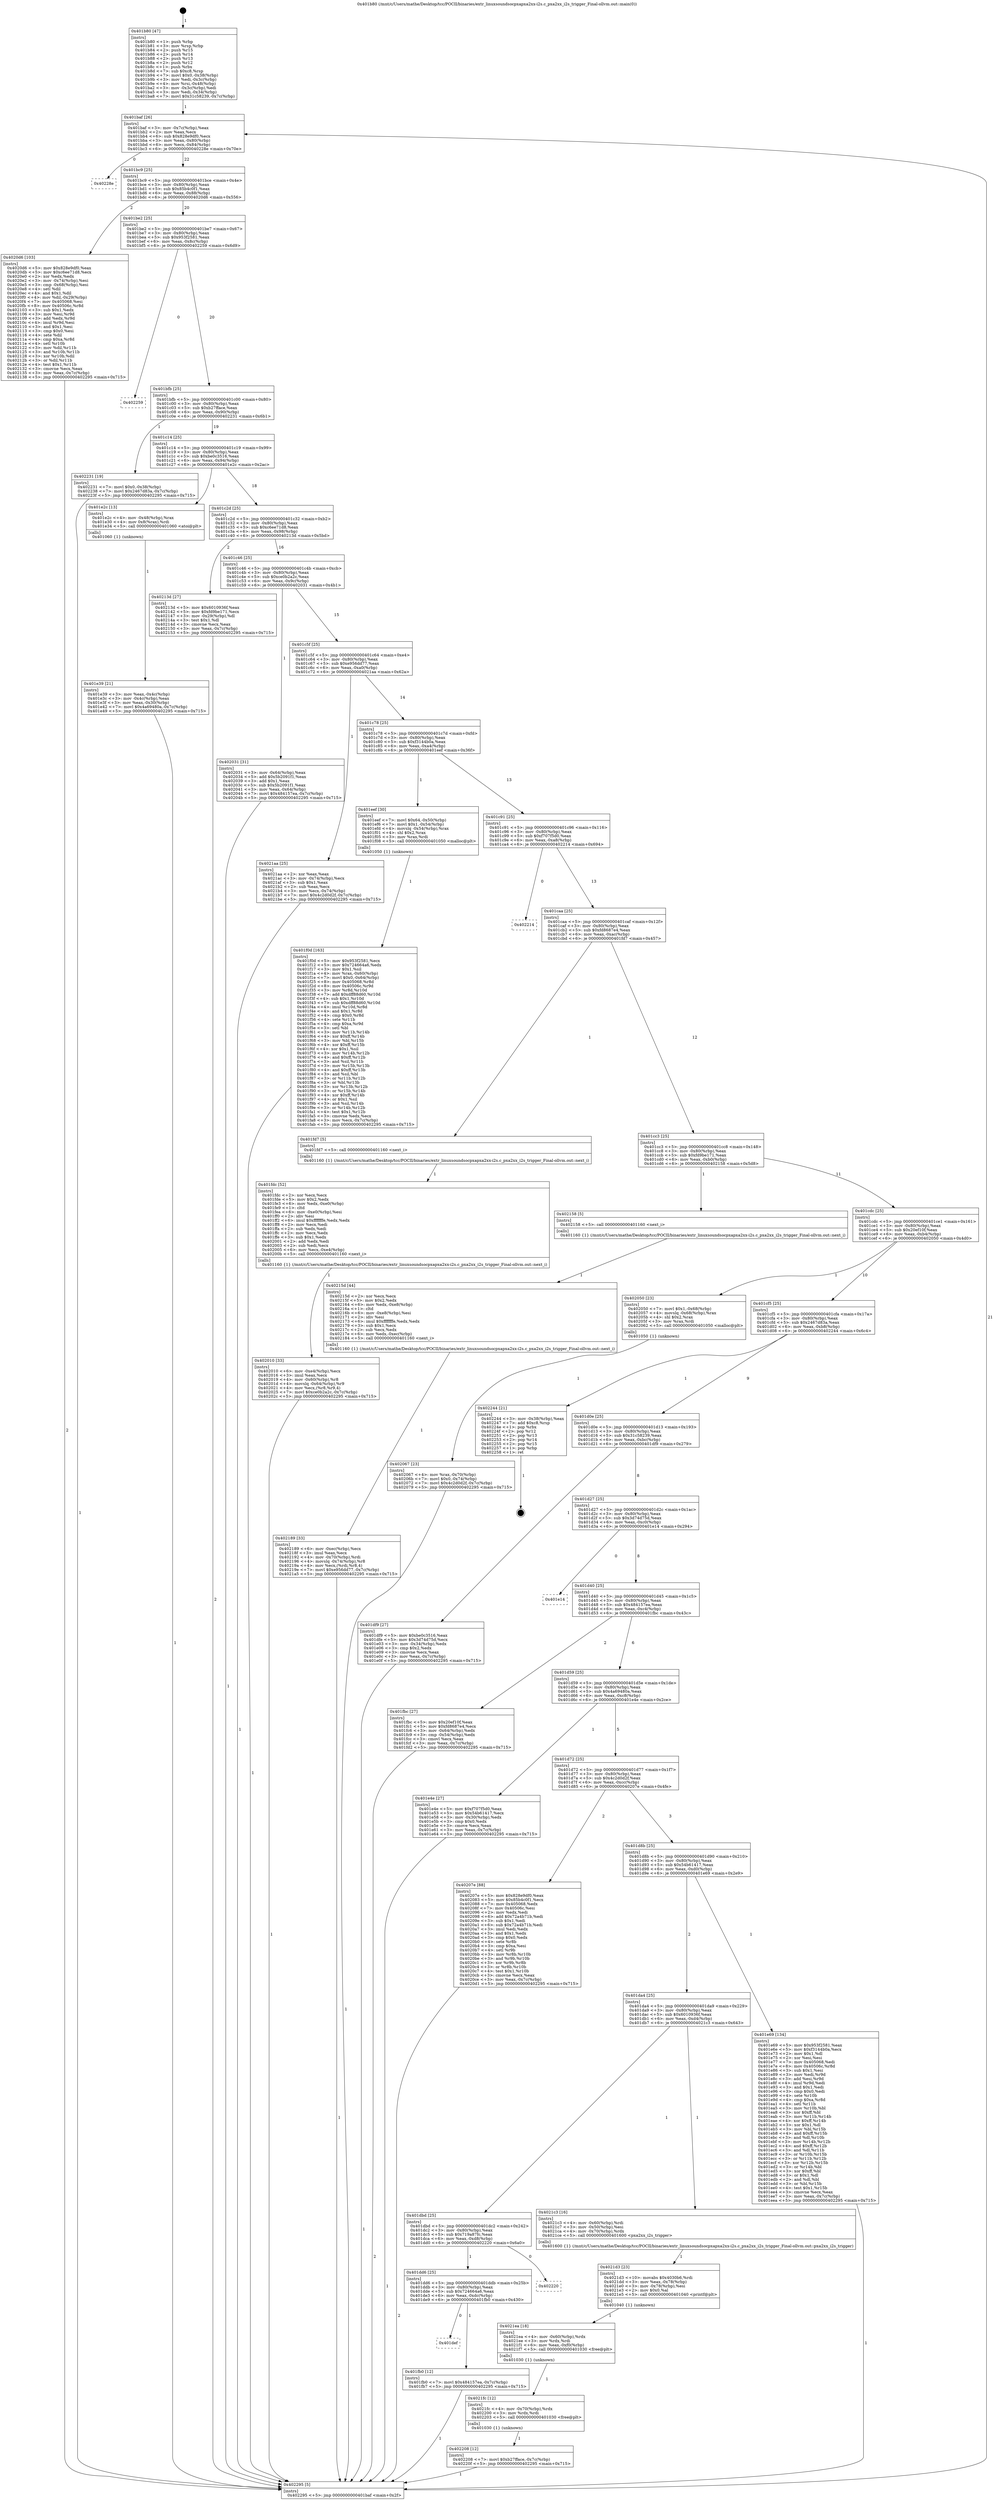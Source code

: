 digraph "0x401b80" {
  label = "0x401b80 (/mnt/c/Users/mathe/Desktop/tcc/POCII/binaries/extr_linuxsoundsocpxapxa2xx-i2s.c_pxa2xx_i2s_trigger_Final-ollvm.out::main(0))"
  labelloc = "t"
  node[shape=record]

  Entry [label="",width=0.3,height=0.3,shape=circle,fillcolor=black,style=filled]
  "0x401baf" [label="{
     0x401baf [26]\l
     | [instrs]\l
     &nbsp;&nbsp;0x401baf \<+3\>: mov -0x7c(%rbp),%eax\l
     &nbsp;&nbsp;0x401bb2 \<+2\>: mov %eax,%ecx\l
     &nbsp;&nbsp;0x401bb4 \<+6\>: sub $0x828e9df0,%ecx\l
     &nbsp;&nbsp;0x401bba \<+3\>: mov %eax,-0x80(%rbp)\l
     &nbsp;&nbsp;0x401bbd \<+6\>: mov %ecx,-0x84(%rbp)\l
     &nbsp;&nbsp;0x401bc3 \<+6\>: je 000000000040228e \<main+0x70e\>\l
  }"]
  "0x40228e" [label="{
     0x40228e\l
  }", style=dashed]
  "0x401bc9" [label="{
     0x401bc9 [25]\l
     | [instrs]\l
     &nbsp;&nbsp;0x401bc9 \<+5\>: jmp 0000000000401bce \<main+0x4e\>\l
     &nbsp;&nbsp;0x401bce \<+3\>: mov -0x80(%rbp),%eax\l
     &nbsp;&nbsp;0x401bd1 \<+5\>: sub $0x85b4c0f1,%eax\l
     &nbsp;&nbsp;0x401bd6 \<+6\>: mov %eax,-0x88(%rbp)\l
     &nbsp;&nbsp;0x401bdc \<+6\>: je 00000000004020d6 \<main+0x556\>\l
  }"]
  Exit [label="",width=0.3,height=0.3,shape=circle,fillcolor=black,style=filled,peripheries=2]
  "0x4020d6" [label="{
     0x4020d6 [103]\l
     | [instrs]\l
     &nbsp;&nbsp;0x4020d6 \<+5\>: mov $0x828e9df0,%eax\l
     &nbsp;&nbsp;0x4020db \<+5\>: mov $0xc6ee71d8,%ecx\l
     &nbsp;&nbsp;0x4020e0 \<+2\>: xor %edx,%edx\l
     &nbsp;&nbsp;0x4020e2 \<+3\>: mov -0x74(%rbp),%esi\l
     &nbsp;&nbsp;0x4020e5 \<+3\>: cmp -0x68(%rbp),%esi\l
     &nbsp;&nbsp;0x4020e8 \<+4\>: setl %dil\l
     &nbsp;&nbsp;0x4020ec \<+4\>: and $0x1,%dil\l
     &nbsp;&nbsp;0x4020f0 \<+4\>: mov %dil,-0x29(%rbp)\l
     &nbsp;&nbsp;0x4020f4 \<+7\>: mov 0x405068,%esi\l
     &nbsp;&nbsp;0x4020fb \<+8\>: mov 0x40506c,%r8d\l
     &nbsp;&nbsp;0x402103 \<+3\>: sub $0x1,%edx\l
     &nbsp;&nbsp;0x402106 \<+3\>: mov %esi,%r9d\l
     &nbsp;&nbsp;0x402109 \<+3\>: add %edx,%r9d\l
     &nbsp;&nbsp;0x40210c \<+4\>: imul %r9d,%esi\l
     &nbsp;&nbsp;0x402110 \<+3\>: and $0x1,%esi\l
     &nbsp;&nbsp;0x402113 \<+3\>: cmp $0x0,%esi\l
     &nbsp;&nbsp;0x402116 \<+4\>: sete %dil\l
     &nbsp;&nbsp;0x40211a \<+4\>: cmp $0xa,%r8d\l
     &nbsp;&nbsp;0x40211e \<+4\>: setl %r10b\l
     &nbsp;&nbsp;0x402122 \<+3\>: mov %dil,%r11b\l
     &nbsp;&nbsp;0x402125 \<+3\>: and %r10b,%r11b\l
     &nbsp;&nbsp;0x402128 \<+3\>: xor %r10b,%dil\l
     &nbsp;&nbsp;0x40212b \<+3\>: or %dil,%r11b\l
     &nbsp;&nbsp;0x40212e \<+4\>: test $0x1,%r11b\l
     &nbsp;&nbsp;0x402132 \<+3\>: cmovne %ecx,%eax\l
     &nbsp;&nbsp;0x402135 \<+3\>: mov %eax,-0x7c(%rbp)\l
     &nbsp;&nbsp;0x402138 \<+5\>: jmp 0000000000402295 \<main+0x715\>\l
  }"]
  "0x401be2" [label="{
     0x401be2 [25]\l
     | [instrs]\l
     &nbsp;&nbsp;0x401be2 \<+5\>: jmp 0000000000401be7 \<main+0x67\>\l
     &nbsp;&nbsp;0x401be7 \<+3\>: mov -0x80(%rbp),%eax\l
     &nbsp;&nbsp;0x401bea \<+5\>: sub $0x953f2581,%eax\l
     &nbsp;&nbsp;0x401bef \<+6\>: mov %eax,-0x8c(%rbp)\l
     &nbsp;&nbsp;0x401bf5 \<+6\>: je 0000000000402259 \<main+0x6d9\>\l
  }"]
  "0x402208" [label="{
     0x402208 [12]\l
     | [instrs]\l
     &nbsp;&nbsp;0x402208 \<+7\>: movl $0xb27fface,-0x7c(%rbp)\l
     &nbsp;&nbsp;0x40220f \<+5\>: jmp 0000000000402295 \<main+0x715\>\l
  }"]
  "0x402259" [label="{
     0x402259\l
  }", style=dashed]
  "0x401bfb" [label="{
     0x401bfb [25]\l
     | [instrs]\l
     &nbsp;&nbsp;0x401bfb \<+5\>: jmp 0000000000401c00 \<main+0x80\>\l
     &nbsp;&nbsp;0x401c00 \<+3\>: mov -0x80(%rbp),%eax\l
     &nbsp;&nbsp;0x401c03 \<+5\>: sub $0xb27fface,%eax\l
     &nbsp;&nbsp;0x401c08 \<+6\>: mov %eax,-0x90(%rbp)\l
     &nbsp;&nbsp;0x401c0e \<+6\>: je 0000000000402231 \<main+0x6b1\>\l
  }"]
  "0x4021fc" [label="{
     0x4021fc [12]\l
     | [instrs]\l
     &nbsp;&nbsp;0x4021fc \<+4\>: mov -0x70(%rbp),%rdx\l
     &nbsp;&nbsp;0x402200 \<+3\>: mov %rdx,%rdi\l
     &nbsp;&nbsp;0x402203 \<+5\>: call 0000000000401030 \<free@plt\>\l
     | [calls]\l
     &nbsp;&nbsp;0x401030 \{1\} (unknown)\l
  }"]
  "0x402231" [label="{
     0x402231 [19]\l
     | [instrs]\l
     &nbsp;&nbsp;0x402231 \<+7\>: movl $0x0,-0x38(%rbp)\l
     &nbsp;&nbsp;0x402238 \<+7\>: movl $0x2467d83a,-0x7c(%rbp)\l
     &nbsp;&nbsp;0x40223f \<+5\>: jmp 0000000000402295 \<main+0x715\>\l
  }"]
  "0x401c14" [label="{
     0x401c14 [25]\l
     | [instrs]\l
     &nbsp;&nbsp;0x401c14 \<+5\>: jmp 0000000000401c19 \<main+0x99\>\l
     &nbsp;&nbsp;0x401c19 \<+3\>: mov -0x80(%rbp),%eax\l
     &nbsp;&nbsp;0x401c1c \<+5\>: sub $0xbe0c3516,%eax\l
     &nbsp;&nbsp;0x401c21 \<+6\>: mov %eax,-0x94(%rbp)\l
     &nbsp;&nbsp;0x401c27 \<+6\>: je 0000000000401e2c \<main+0x2ac\>\l
  }"]
  "0x4021ea" [label="{
     0x4021ea [18]\l
     | [instrs]\l
     &nbsp;&nbsp;0x4021ea \<+4\>: mov -0x60(%rbp),%rdx\l
     &nbsp;&nbsp;0x4021ee \<+3\>: mov %rdx,%rdi\l
     &nbsp;&nbsp;0x4021f1 \<+6\>: mov %eax,-0xf0(%rbp)\l
     &nbsp;&nbsp;0x4021f7 \<+5\>: call 0000000000401030 \<free@plt\>\l
     | [calls]\l
     &nbsp;&nbsp;0x401030 \{1\} (unknown)\l
  }"]
  "0x401e2c" [label="{
     0x401e2c [13]\l
     | [instrs]\l
     &nbsp;&nbsp;0x401e2c \<+4\>: mov -0x48(%rbp),%rax\l
     &nbsp;&nbsp;0x401e30 \<+4\>: mov 0x8(%rax),%rdi\l
     &nbsp;&nbsp;0x401e34 \<+5\>: call 0000000000401060 \<atoi@plt\>\l
     | [calls]\l
     &nbsp;&nbsp;0x401060 \{1\} (unknown)\l
  }"]
  "0x401c2d" [label="{
     0x401c2d [25]\l
     | [instrs]\l
     &nbsp;&nbsp;0x401c2d \<+5\>: jmp 0000000000401c32 \<main+0xb2\>\l
     &nbsp;&nbsp;0x401c32 \<+3\>: mov -0x80(%rbp),%eax\l
     &nbsp;&nbsp;0x401c35 \<+5\>: sub $0xc6ee71d8,%eax\l
     &nbsp;&nbsp;0x401c3a \<+6\>: mov %eax,-0x98(%rbp)\l
     &nbsp;&nbsp;0x401c40 \<+6\>: je 000000000040213d \<main+0x5bd\>\l
  }"]
  "0x4021d3" [label="{
     0x4021d3 [23]\l
     | [instrs]\l
     &nbsp;&nbsp;0x4021d3 \<+10\>: movabs $0x4030b6,%rdi\l
     &nbsp;&nbsp;0x4021dd \<+3\>: mov %eax,-0x78(%rbp)\l
     &nbsp;&nbsp;0x4021e0 \<+3\>: mov -0x78(%rbp),%esi\l
     &nbsp;&nbsp;0x4021e3 \<+2\>: mov $0x0,%al\l
     &nbsp;&nbsp;0x4021e5 \<+5\>: call 0000000000401040 \<printf@plt\>\l
     | [calls]\l
     &nbsp;&nbsp;0x401040 \{1\} (unknown)\l
  }"]
  "0x40213d" [label="{
     0x40213d [27]\l
     | [instrs]\l
     &nbsp;&nbsp;0x40213d \<+5\>: mov $0x6010936f,%eax\l
     &nbsp;&nbsp;0x402142 \<+5\>: mov $0xfd9be171,%ecx\l
     &nbsp;&nbsp;0x402147 \<+3\>: mov -0x29(%rbp),%dl\l
     &nbsp;&nbsp;0x40214a \<+3\>: test $0x1,%dl\l
     &nbsp;&nbsp;0x40214d \<+3\>: cmovne %ecx,%eax\l
     &nbsp;&nbsp;0x402150 \<+3\>: mov %eax,-0x7c(%rbp)\l
     &nbsp;&nbsp;0x402153 \<+5\>: jmp 0000000000402295 \<main+0x715\>\l
  }"]
  "0x401c46" [label="{
     0x401c46 [25]\l
     | [instrs]\l
     &nbsp;&nbsp;0x401c46 \<+5\>: jmp 0000000000401c4b \<main+0xcb\>\l
     &nbsp;&nbsp;0x401c4b \<+3\>: mov -0x80(%rbp),%eax\l
     &nbsp;&nbsp;0x401c4e \<+5\>: sub $0xce0b2a2c,%eax\l
     &nbsp;&nbsp;0x401c53 \<+6\>: mov %eax,-0x9c(%rbp)\l
     &nbsp;&nbsp;0x401c59 \<+6\>: je 0000000000402031 \<main+0x4b1\>\l
  }"]
  "0x402189" [label="{
     0x402189 [33]\l
     | [instrs]\l
     &nbsp;&nbsp;0x402189 \<+6\>: mov -0xec(%rbp),%ecx\l
     &nbsp;&nbsp;0x40218f \<+3\>: imul %eax,%ecx\l
     &nbsp;&nbsp;0x402192 \<+4\>: mov -0x70(%rbp),%rdi\l
     &nbsp;&nbsp;0x402196 \<+4\>: movslq -0x74(%rbp),%r8\l
     &nbsp;&nbsp;0x40219a \<+4\>: mov %ecx,(%rdi,%r8,4)\l
     &nbsp;&nbsp;0x40219e \<+7\>: movl $0xe956dd77,-0x7c(%rbp)\l
     &nbsp;&nbsp;0x4021a5 \<+5\>: jmp 0000000000402295 \<main+0x715\>\l
  }"]
  "0x402031" [label="{
     0x402031 [31]\l
     | [instrs]\l
     &nbsp;&nbsp;0x402031 \<+3\>: mov -0x64(%rbp),%eax\l
     &nbsp;&nbsp;0x402034 \<+5\>: add $0x5b2091f1,%eax\l
     &nbsp;&nbsp;0x402039 \<+3\>: add $0x1,%eax\l
     &nbsp;&nbsp;0x40203c \<+5\>: sub $0x5b2091f1,%eax\l
     &nbsp;&nbsp;0x402041 \<+3\>: mov %eax,-0x64(%rbp)\l
     &nbsp;&nbsp;0x402044 \<+7\>: movl $0x484157ea,-0x7c(%rbp)\l
     &nbsp;&nbsp;0x40204b \<+5\>: jmp 0000000000402295 \<main+0x715\>\l
  }"]
  "0x401c5f" [label="{
     0x401c5f [25]\l
     | [instrs]\l
     &nbsp;&nbsp;0x401c5f \<+5\>: jmp 0000000000401c64 \<main+0xe4\>\l
     &nbsp;&nbsp;0x401c64 \<+3\>: mov -0x80(%rbp),%eax\l
     &nbsp;&nbsp;0x401c67 \<+5\>: sub $0xe956dd77,%eax\l
     &nbsp;&nbsp;0x401c6c \<+6\>: mov %eax,-0xa0(%rbp)\l
     &nbsp;&nbsp;0x401c72 \<+6\>: je 00000000004021aa \<main+0x62a\>\l
  }"]
  "0x40215d" [label="{
     0x40215d [44]\l
     | [instrs]\l
     &nbsp;&nbsp;0x40215d \<+2\>: xor %ecx,%ecx\l
     &nbsp;&nbsp;0x40215f \<+5\>: mov $0x2,%edx\l
     &nbsp;&nbsp;0x402164 \<+6\>: mov %edx,-0xe8(%rbp)\l
     &nbsp;&nbsp;0x40216a \<+1\>: cltd\l
     &nbsp;&nbsp;0x40216b \<+6\>: mov -0xe8(%rbp),%esi\l
     &nbsp;&nbsp;0x402171 \<+2\>: idiv %esi\l
     &nbsp;&nbsp;0x402173 \<+6\>: imul $0xfffffffe,%edx,%edx\l
     &nbsp;&nbsp;0x402179 \<+3\>: sub $0x1,%ecx\l
     &nbsp;&nbsp;0x40217c \<+2\>: sub %ecx,%edx\l
     &nbsp;&nbsp;0x40217e \<+6\>: mov %edx,-0xec(%rbp)\l
     &nbsp;&nbsp;0x402184 \<+5\>: call 0000000000401160 \<next_i\>\l
     | [calls]\l
     &nbsp;&nbsp;0x401160 \{1\} (/mnt/c/Users/mathe/Desktop/tcc/POCII/binaries/extr_linuxsoundsocpxapxa2xx-i2s.c_pxa2xx_i2s_trigger_Final-ollvm.out::next_i)\l
  }"]
  "0x4021aa" [label="{
     0x4021aa [25]\l
     | [instrs]\l
     &nbsp;&nbsp;0x4021aa \<+2\>: xor %eax,%eax\l
     &nbsp;&nbsp;0x4021ac \<+3\>: mov -0x74(%rbp),%ecx\l
     &nbsp;&nbsp;0x4021af \<+3\>: sub $0x1,%eax\l
     &nbsp;&nbsp;0x4021b2 \<+2\>: sub %eax,%ecx\l
     &nbsp;&nbsp;0x4021b4 \<+3\>: mov %ecx,-0x74(%rbp)\l
     &nbsp;&nbsp;0x4021b7 \<+7\>: movl $0x4c2d0d2f,-0x7c(%rbp)\l
     &nbsp;&nbsp;0x4021be \<+5\>: jmp 0000000000402295 \<main+0x715\>\l
  }"]
  "0x401c78" [label="{
     0x401c78 [25]\l
     | [instrs]\l
     &nbsp;&nbsp;0x401c78 \<+5\>: jmp 0000000000401c7d \<main+0xfd\>\l
     &nbsp;&nbsp;0x401c7d \<+3\>: mov -0x80(%rbp),%eax\l
     &nbsp;&nbsp;0x401c80 \<+5\>: sub $0xf3144b0a,%eax\l
     &nbsp;&nbsp;0x401c85 \<+6\>: mov %eax,-0xa4(%rbp)\l
     &nbsp;&nbsp;0x401c8b \<+6\>: je 0000000000401eef \<main+0x36f\>\l
  }"]
  "0x402067" [label="{
     0x402067 [23]\l
     | [instrs]\l
     &nbsp;&nbsp;0x402067 \<+4\>: mov %rax,-0x70(%rbp)\l
     &nbsp;&nbsp;0x40206b \<+7\>: movl $0x0,-0x74(%rbp)\l
     &nbsp;&nbsp;0x402072 \<+7\>: movl $0x4c2d0d2f,-0x7c(%rbp)\l
     &nbsp;&nbsp;0x402079 \<+5\>: jmp 0000000000402295 \<main+0x715\>\l
  }"]
  "0x401eef" [label="{
     0x401eef [30]\l
     | [instrs]\l
     &nbsp;&nbsp;0x401eef \<+7\>: movl $0x64,-0x50(%rbp)\l
     &nbsp;&nbsp;0x401ef6 \<+7\>: movl $0x1,-0x54(%rbp)\l
     &nbsp;&nbsp;0x401efd \<+4\>: movslq -0x54(%rbp),%rax\l
     &nbsp;&nbsp;0x401f01 \<+4\>: shl $0x2,%rax\l
     &nbsp;&nbsp;0x401f05 \<+3\>: mov %rax,%rdi\l
     &nbsp;&nbsp;0x401f08 \<+5\>: call 0000000000401050 \<malloc@plt\>\l
     | [calls]\l
     &nbsp;&nbsp;0x401050 \{1\} (unknown)\l
  }"]
  "0x401c91" [label="{
     0x401c91 [25]\l
     | [instrs]\l
     &nbsp;&nbsp;0x401c91 \<+5\>: jmp 0000000000401c96 \<main+0x116\>\l
     &nbsp;&nbsp;0x401c96 \<+3\>: mov -0x80(%rbp),%eax\l
     &nbsp;&nbsp;0x401c99 \<+5\>: sub $0xf707f5d0,%eax\l
     &nbsp;&nbsp;0x401c9e \<+6\>: mov %eax,-0xa8(%rbp)\l
     &nbsp;&nbsp;0x401ca4 \<+6\>: je 0000000000402214 \<main+0x694\>\l
  }"]
  "0x402010" [label="{
     0x402010 [33]\l
     | [instrs]\l
     &nbsp;&nbsp;0x402010 \<+6\>: mov -0xe4(%rbp),%ecx\l
     &nbsp;&nbsp;0x402016 \<+3\>: imul %eax,%ecx\l
     &nbsp;&nbsp;0x402019 \<+4\>: mov -0x60(%rbp),%r8\l
     &nbsp;&nbsp;0x40201d \<+4\>: movslq -0x64(%rbp),%r9\l
     &nbsp;&nbsp;0x402021 \<+4\>: mov %ecx,(%r8,%r9,4)\l
     &nbsp;&nbsp;0x402025 \<+7\>: movl $0xce0b2a2c,-0x7c(%rbp)\l
     &nbsp;&nbsp;0x40202c \<+5\>: jmp 0000000000402295 \<main+0x715\>\l
  }"]
  "0x402214" [label="{
     0x402214\l
  }", style=dashed]
  "0x401caa" [label="{
     0x401caa [25]\l
     | [instrs]\l
     &nbsp;&nbsp;0x401caa \<+5\>: jmp 0000000000401caf \<main+0x12f\>\l
     &nbsp;&nbsp;0x401caf \<+3\>: mov -0x80(%rbp),%eax\l
     &nbsp;&nbsp;0x401cb2 \<+5\>: sub $0xfd8687e4,%eax\l
     &nbsp;&nbsp;0x401cb7 \<+6\>: mov %eax,-0xac(%rbp)\l
     &nbsp;&nbsp;0x401cbd \<+6\>: je 0000000000401fd7 \<main+0x457\>\l
  }"]
  "0x401fdc" [label="{
     0x401fdc [52]\l
     | [instrs]\l
     &nbsp;&nbsp;0x401fdc \<+2\>: xor %ecx,%ecx\l
     &nbsp;&nbsp;0x401fde \<+5\>: mov $0x2,%edx\l
     &nbsp;&nbsp;0x401fe3 \<+6\>: mov %edx,-0xe0(%rbp)\l
     &nbsp;&nbsp;0x401fe9 \<+1\>: cltd\l
     &nbsp;&nbsp;0x401fea \<+6\>: mov -0xe0(%rbp),%esi\l
     &nbsp;&nbsp;0x401ff0 \<+2\>: idiv %esi\l
     &nbsp;&nbsp;0x401ff2 \<+6\>: imul $0xfffffffe,%edx,%edx\l
     &nbsp;&nbsp;0x401ff8 \<+2\>: mov %ecx,%edi\l
     &nbsp;&nbsp;0x401ffa \<+2\>: sub %edx,%edi\l
     &nbsp;&nbsp;0x401ffc \<+2\>: mov %ecx,%edx\l
     &nbsp;&nbsp;0x401ffe \<+3\>: sub $0x1,%edx\l
     &nbsp;&nbsp;0x402001 \<+2\>: add %edx,%edi\l
     &nbsp;&nbsp;0x402003 \<+2\>: sub %edi,%ecx\l
     &nbsp;&nbsp;0x402005 \<+6\>: mov %ecx,-0xe4(%rbp)\l
     &nbsp;&nbsp;0x40200b \<+5\>: call 0000000000401160 \<next_i\>\l
     | [calls]\l
     &nbsp;&nbsp;0x401160 \{1\} (/mnt/c/Users/mathe/Desktop/tcc/POCII/binaries/extr_linuxsoundsocpxapxa2xx-i2s.c_pxa2xx_i2s_trigger_Final-ollvm.out::next_i)\l
  }"]
  "0x401fd7" [label="{
     0x401fd7 [5]\l
     | [instrs]\l
     &nbsp;&nbsp;0x401fd7 \<+5\>: call 0000000000401160 \<next_i\>\l
     | [calls]\l
     &nbsp;&nbsp;0x401160 \{1\} (/mnt/c/Users/mathe/Desktop/tcc/POCII/binaries/extr_linuxsoundsocpxapxa2xx-i2s.c_pxa2xx_i2s_trigger_Final-ollvm.out::next_i)\l
  }"]
  "0x401cc3" [label="{
     0x401cc3 [25]\l
     | [instrs]\l
     &nbsp;&nbsp;0x401cc3 \<+5\>: jmp 0000000000401cc8 \<main+0x148\>\l
     &nbsp;&nbsp;0x401cc8 \<+3\>: mov -0x80(%rbp),%eax\l
     &nbsp;&nbsp;0x401ccb \<+5\>: sub $0xfd9be171,%eax\l
     &nbsp;&nbsp;0x401cd0 \<+6\>: mov %eax,-0xb0(%rbp)\l
     &nbsp;&nbsp;0x401cd6 \<+6\>: je 0000000000402158 \<main+0x5d8\>\l
  }"]
  "0x401def" [label="{
     0x401def\l
  }", style=dashed]
  "0x402158" [label="{
     0x402158 [5]\l
     | [instrs]\l
     &nbsp;&nbsp;0x402158 \<+5\>: call 0000000000401160 \<next_i\>\l
     | [calls]\l
     &nbsp;&nbsp;0x401160 \{1\} (/mnt/c/Users/mathe/Desktop/tcc/POCII/binaries/extr_linuxsoundsocpxapxa2xx-i2s.c_pxa2xx_i2s_trigger_Final-ollvm.out::next_i)\l
  }"]
  "0x401cdc" [label="{
     0x401cdc [25]\l
     | [instrs]\l
     &nbsp;&nbsp;0x401cdc \<+5\>: jmp 0000000000401ce1 \<main+0x161\>\l
     &nbsp;&nbsp;0x401ce1 \<+3\>: mov -0x80(%rbp),%eax\l
     &nbsp;&nbsp;0x401ce4 \<+5\>: sub $0x20ef10f,%eax\l
     &nbsp;&nbsp;0x401ce9 \<+6\>: mov %eax,-0xb4(%rbp)\l
     &nbsp;&nbsp;0x401cef \<+6\>: je 0000000000402050 \<main+0x4d0\>\l
  }"]
  "0x401fb0" [label="{
     0x401fb0 [12]\l
     | [instrs]\l
     &nbsp;&nbsp;0x401fb0 \<+7\>: movl $0x484157ea,-0x7c(%rbp)\l
     &nbsp;&nbsp;0x401fb7 \<+5\>: jmp 0000000000402295 \<main+0x715\>\l
  }"]
  "0x402050" [label="{
     0x402050 [23]\l
     | [instrs]\l
     &nbsp;&nbsp;0x402050 \<+7\>: movl $0x1,-0x68(%rbp)\l
     &nbsp;&nbsp;0x402057 \<+4\>: movslq -0x68(%rbp),%rax\l
     &nbsp;&nbsp;0x40205b \<+4\>: shl $0x2,%rax\l
     &nbsp;&nbsp;0x40205f \<+3\>: mov %rax,%rdi\l
     &nbsp;&nbsp;0x402062 \<+5\>: call 0000000000401050 \<malloc@plt\>\l
     | [calls]\l
     &nbsp;&nbsp;0x401050 \{1\} (unknown)\l
  }"]
  "0x401cf5" [label="{
     0x401cf5 [25]\l
     | [instrs]\l
     &nbsp;&nbsp;0x401cf5 \<+5\>: jmp 0000000000401cfa \<main+0x17a\>\l
     &nbsp;&nbsp;0x401cfa \<+3\>: mov -0x80(%rbp),%eax\l
     &nbsp;&nbsp;0x401cfd \<+5\>: sub $0x2467d83a,%eax\l
     &nbsp;&nbsp;0x401d02 \<+6\>: mov %eax,-0xb8(%rbp)\l
     &nbsp;&nbsp;0x401d08 \<+6\>: je 0000000000402244 \<main+0x6c4\>\l
  }"]
  "0x401dd6" [label="{
     0x401dd6 [25]\l
     | [instrs]\l
     &nbsp;&nbsp;0x401dd6 \<+5\>: jmp 0000000000401ddb \<main+0x25b\>\l
     &nbsp;&nbsp;0x401ddb \<+3\>: mov -0x80(%rbp),%eax\l
     &nbsp;&nbsp;0x401dde \<+5\>: sub $0x724664a6,%eax\l
     &nbsp;&nbsp;0x401de3 \<+6\>: mov %eax,-0xdc(%rbp)\l
     &nbsp;&nbsp;0x401de9 \<+6\>: je 0000000000401fb0 \<main+0x430\>\l
  }"]
  "0x402244" [label="{
     0x402244 [21]\l
     | [instrs]\l
     &nbsp;&nbsp;0x402244 \<+3\>: mov -0x38(%rbp),%eax\l
     &nbsp;&nbsp;0x402247 \<+7\>: add $0xc8,%rsp\l
     &nbsp;&nbsp;0x40224e \<+1\>: pop %rbx\l
     &nbsp;&nbsp;0x40224f \<+2\>: pop %r12\l
     &nbsp;&nbsp;0x402251 \<+2\>: pop %r13\l
     &nbsp;&nbsp;0x402253 \<+2\>: pop %r14\l
     &nbsp;&nbsp;0x402255 \<+2\>: pop %r15\l
     &nbsp;&nbsp;0x402257 \<+1\>: pop %rbp\l
     &nbsp;&nbsp;0x402258 \<+1\>: ret\l
  }"]
  "0x401d0e" [label="{
     0x401d0e [25]\l
     | [instrs]\l
     &nbsp;&nbsp;0x401d0e \<+5\>: jmp 0000000000401d13 \<main+0x193\>\l
     &nbsp;&nbsp;0x401d13 \<+3\>: mov -0x80(%rbp),%eax\l
     &nbsp;&nbsp;0x401d16 \<+5\>: sub $0x31c58239,%eax\l
     &nbsp;&nbsp;0x401d1b \<+6\>: mov %eax,-0xbc(%rbp)\l
     &nbsp;&nbsp;0x401d21 \<+6\>: je 0000000000401df9 \<main+0x279\>\l
  }"]
  "0x402220" [label="{
     0x402220\l
  }", style=dashed]
  "0x401df9" [label="{
     0x401df9 [27]\l
     | [instrs]\l
     &nbsp;&nbsp;0x401df9 \<+5\>: mov $0xbe0c3516,%eax\l
     &nbsp;&nbsp;0x401dfe \<+5\>: mov $0x3d74d75d,%ecx\l
     &nbsp;&nbsp;0x401e03 \<+3\>: mov -0x34(%rbp),%edx\l
     &nbsp;&nbsp;0x401e06 \<+3\>: cmp $0x2,%edx\l
     &nbsp;&nbsp;0x401e09 \<+3\>: cmovne %ecx,%eax\l
     &nbsp;&nbsp;0x401e0c \<+3\>: mov %eax,-0x7c(%rbp)\l
     &nbsp;&nbsp;0x401e0f \<+5\>: jmp 0000000000402295 \<main+0x715\>\l
  }"]
  "0x401d27" [label="{
     0x401d27 [25]\l
     | [instrs]\l
     &nbsp;&nbsp;0x401d27 \<+5\>: jmp 0000000000401d2c \<main+0x1ac\>\l
     &nbsp;&nbsp;0x401d2c \<+3\>: mov -0x80(%rbp),%eax\l
     &nbsp;&nbsp;0x401d2f \<+5\>: sub $0x3d74d75d,%eax\l
     &nbsp;&nbsp;0x401d34 \<+6\>: mov %eax,-0xc0(%rbp)\l
     &nbsp;&nbsp;0x401d3a \<+6\>: je 0000000000401e14 \<main+0x294\>\l
  }"]
  "0x402295" [label="{
     0x402295 [5]\l
     | [instrs]\l
     &nbsp;&nbsp;0x402295 \<+5\>: jmp 0000000000401baf \<main+0x2f\>\l
  }"]
  "0x401b80" [label="{
     0x401b80 [47]\l
     | [instrs]\l
     &nbsp;&nbsp;0x401b80 \<+1\>: push %rbp\l
     &nbsp;&nbsp;0x401b81 \<+3\>: mov %rsp,%rbp\l
     &nbsp;&nbsp;0x401b84 \<+2\>: push %r15\l
     &nbsp;&nbsp;0x401b86 \<+2\>: push %r14\l
     &nbsp;&nbsp;0x401b88 \<+2\>: push %r13\l
     &nbsp;&nbsp;0x401b8a \<+2\>: push %r12\l
     &nbsp;&nbsp;0x401b8c \<+1\>: push %rbx\l
     &nbsp;&nbsp;0x401b8d \<+7\>: sub $0xc8,%rsp\l
     &nbsp;&nbsp;0x401b94 \<+7\>: movl $0x0,-0x38(%rbp)\l
     &nbsp;&nbsp;0x401b9b \<+3\>: mov %edi,-0x3c(%rbp)\l
     &nbsp;&nbsp;0x401b9e \<+4\>: mov %rsi,-0x48(%rbp)\l
     &nbsp;&nbsp;0x401ba2 \<+3\>: mov -0x3c(%rbp),%edi\l
     &nbsp;&nbsp;0x401ba5 \<+3\>: mov %edi,-0x34(%rbp)\l
     &nbsp;&nbsp;0x401ba8 \<+7\>: movl $0x31c58239,-0x7c(%rbp)\l
  }"]
  "0x401e39" [label="{
     0x401e39 [21]\l
     | [instrs]\l
     &nbsp;&nbsp;0x401e39 \<+3\>: mov %eax,-0x4c(%rbp)\l
     &nbsp;&nbsp;0x401e3c \<+3\>: mov -0x4c(%rbp),%eax\l
     &nbsp;&nbsp;0x401e3f \<+3\>: mov %eax,-0x30(%rbp)\l
     &nbsp;&nbsp;0x401e42 \<+7\>: movl $0x4a69480a,-0x7c(%rbp)\l
     &nbsp;&nbsp;0x401e49 \<+5\>: jmp 0000000000402295 \<main+0x715\>\l
  }"]
  "0x401dbd" [label="{
     0x401dbd [25]\l
     | [instrs]\l
     &nbsp;&nbsp;0x401dbd \<+5\>: jmp 0000000000401dc2 \<main+0x242\>\l
     &nbsp;&nbsp;0x401dc2 \<+3\>: mov -0x80(%rbp),%eax\l
     &nbsp;&nbsp;0x401dc5 \<+5\>: sub $0x719a87fc,%eax\l
     &nbsp;&nbsp;0x401dca \<+6\>: mov %eax,-0xd8(%rbp)\l
     &nbsp;&nbsp;0x401dd0 \<+6\>: je 0000000000402220 \<main+0x6a0\>\l
  }"]
  "0x401e14" [label="{
     0x401e14\l
  }", style=dashed]
  "0x401d40" [label="{
     0x401d40 [25]\l
     | [instrs]\l
     &nbsp;&nbsp;0x401d40 \<+5\>: jmp 0000000000401d45 \<main+0x1c5\>\l
     &nbsp;&nbsp;0x401d45 \<+3\>: mov -0x80(%rbp),%eax\l
     &nbsp;&nbsp;0x401d48 \<+5\>: sub $0x484157ea,%eax\l
     &nbsp;&nbsp;0x401d4d \<+6\>: mov %eax,-0xc4(%rbp)\l
     &nbsp;&nbsp;0x401d53 \<+6\>: je 0000000000401fbc \<main+0x43c\>\l
  }"]
  "0x4021c3" [label="{
     0x4021c3 [16]\l
     | [instrs]\l
     &nbsp;&nbsp;0x4021c3 \<+4\>: mov -0x60(%rbp),%rdi\l
     &nbsp;&nbsp;0x4021c7 \<+3\>: mov -0x50(%rbp),%esi\l
     &nbsp;&nbsp;0x4021ca \<+4\>: mov -0x70(%rbp),%rdx\l
     &nbsp;&nbsp;0x4021ce \<+5\>: call 0000000000401600 \<pxa2xx_i2s_trigger\>\l
     | [calls]\l
     &nbsp;&nbsp;0x401600 \{1\} (/mnt/c/Users/mathe/Desktop/tcc/POCII/binaries/extr_linuxsoundsocpxapxa2xx-i2s.c_pxa2xx_i2s_trigger_Final-ollvm.out::pxa2xx_i2s_trigger)\l
  }"]
  "0x401fbc" [label="{
     0x401fbc [27]\l
     | [instrs]\l
     &nbsp;&nbsp;0x401fbc \<+5\>: mov $0x20ef10f,%eax\l
     &nbsp;&nbsp;0x401fc1 \<+5\>: mov $0xfd8687e4,%ecx\l
     &nbsp;&nbsp;0x401fc6 \<+3\>: mov -0x64(%rbp),%edx\l
     &nbsp;&nbsp;0x401fc9 \<+3\>: cmp -0x54(%rbp),%edx\l
     &nbsp;&nbsp;0x401fcc \<+3\>: cmovl %ecx,%eax\l
     &nbsp;&nbsp;0x401fcf \<+3\>: mov %eax,-0x7c(%rbp)\l
     &nbsp;&nbsp;0x401fd2 \<+5\>: jmp 0000000000402295 \<main+0x715\>\l
  }"]
  "0x401d59" [label="{
     0x401d59 [25]\l
     | [instrs]\l
     &nbsp;&nbsp;0x401d59 \<+5\>: jmp 0000000000401d5e \<main+0x1de\>\l
     &nbsp;&nbsp;0x401d5e \<+3\>: mov -0x80(%rbp),%eax\l
     &nbsp;&nbsp;0x401d61 \<+5\>: sub $0x4a69480a,%eax\l
     &nbsp;&nbsp;0x401d66 \<+6\>: mov %eax,-0xc8(%rbp)\l
     &nbsp;&nbsp;0x401d6c \<+6\>: je 0000000000401e4e \<main+0x2ce\>\l
  }"]
  "0x401f0d" [label="{
     0x401f0d [163]\l
     | [instrs]\l
     &nbsp;&nbsp;0x401f0d \<+5\>: mov $0x953f2581,%ecx\l
     &nbsp;&nbsp;0x401f12 \<+5\>: mov $0x724664a6,%edx\l
     &nbsp;&nbsp;0x401f17 \<+3\>: mov $0x1,%sil\l
     &nbsp;&nbsp;0x401f1a \<+4\>: mov %rax,-0x60(%rbp)\l
     &nbsp;&nbsp;0x401f1e \<+7\>: movl $0x0,-0x64(%rbp)\l
     &nbsp;&nbsp;0x401f25 \<+8\>: mov 0x405068,%r8d\l
     &nbsp;&nbsp;0x401f2d \<+8\>: mov 0x40506c,%r9d\l
     &nbsp;&nbsp;0x401f35 \<+3\>: mov %r8d,%r10d\l
     &nbsp;&nbsp;0x401f38 \<+7\>: add $0xdff88d60,%r10d\l
     &nbsp;&nbsp;0x401f3f \<+4\>: sub $0x1,%r10d\l
     &nbsp;&nbsp;0x401f43 \<+7\>: sub $0xdff88d60,%r10d\l
     &nbsp;&nbsp;0x401f4a \<+4\>: imul %r10d,%r8d\l
     &nbsp;&nbsp;0x401f4e \<+4\>: and $0x1,%r8d\l
     &nbsp;&nbsp;0x401f52 \<+4\>: cmp $0x0,%r8d\l
     &nbsp;&nbsp;0x401f56 \<+4\>: sete %r11b\l
     &nbsp;&nbsp;0x401f5a \<+4\>: cmp $0xa,%r9d\l
     &nbsp;&nbsp;0x401f5e \<+3\>: setl %bl\l
     &nbsp;&nbsp;0x401f61 \<+3\>: mov %r11b,%r14b\l
     &nbsp;&nbsp;0x401f64 \<+4\>: xor $0xff,%r14b\l
     &nbsp;&nbsp;0x401f68 \<+3\>: mov %bl,%r15b\l
     &nbsp;&nbsp;0x401f6b \<+4\>: xor $0xff,%r15b\l
     &nbsp;&nbsp;0x401f6f \<+4\>: xor $0x1,%sil\l
     &nbsp;&nbsp;0x401f73 \<+3\>: mov %r14b,%r12b\l
     &nbsp;&nbsp;0x401f76 \<+4\>: and $0xff,%r12b\l
     &nbsp;&nbsp;0x401f7a \<+3\>: and %sil,%r11b\l
     &nbsp;&nbsp;0x401f7d \<+3\>: mov %r15b,%r13b\l
     &nbsp;&nbsp;0x401f80 \<+4\>: and $0xff,%r13b\l
     &nbsp;&nbsp;0x401f84 \<+3\>: and %sil,%bl\l
     &nbsp;&nbsp;0x401f87 \<+3\>: or %r11b,%r12b\l
     &nbsp;&nbsp;0x401f8a \<+3\>: or %bl,%r13b\l
     &nbsp;&nbsp;0x401f8d \<+3\>: xor %r13b,%r12b\l
     &nbsp;&nbsp;0x401f90 \<+3\>: or %r15b,%r14b\l
     &nbsp;&nbsp;0x401f93 \<+4\>: xor $0xff,%r14b\l
     &nbsp;&nbsp;0x401f97 \<+4\>: or $0x1,%sil\l
     &nbsp;&nbsp;0x401f9b \<+3\>: and %sil,%r14b\l
     &nbsp;&nbsp;0x401f9e \<+3\>: or %r14b,%r12b\l
     &nbsp;&nbsp;0x401fa1 \<+4\>: test $0x1,%r12b\l
     &nbsp;&nbsp;0x401fa5 \<+3\>: cmovne %edx,%ecx\l
     &nbsp;&nbsp;0x401fa8 \<+3\>: mov %ecx,-0x7c(%rbp)\l
     &nbsp;&nbsp;0x401fab \<+5\>: jmp 0000000000402295 \<main+0x715\>\l
  }"]
  "0x401e4e" [label="{
     0x401e4e [27]\l
     | [instrs]\l
     &nbsp;&nbsp;0x401e4e \<+5\>: mov $0xf707f5d0,%eax\l
     &nbsp;&nbsp;0x401e53 \<+5\>: mov $0x54b61417,%ecx\l
     &nbsp;&nbsp;0x401e58 \<+3\>: mov -0x30(%rbp),%edx\l
     &nbsp;&nbsp;0x401e5b \<+3\>: cmp $0x0,%edx\l
     &nbsp;&nbsp;0x401e5e \<+3\>: cmove %ecx,%eax\l
     &nbsp;&nbsp;0x401e61 \<+3\>: mov %eax,-0x7c(%rbp)\l
     &nbsp;&nbsp;0x401e64 \<+5\>: jmp 0000000000402295 \<main+0x715\>\l
  }"]
  "0x401d72" [label="{
     0x401d72 [25]\l
     | [instrs]\l
     &nbsp;&nbsp;0x401d72 \<+5\>: jmp 0000000000401d77 \<main+0x1f7\>\l
     &nbsp;&nbsp;0x401d77 \<+3\>: mov -0x80(%rbp),%eax\l
     &nbsp;&nbsp;0x401d7a \<+5\>: sub $0x4c2d0d2f,%eax\l
     &nbsp;&nbsp;0x401d7f \<+6\>: mov %eax,-0xcc(%rbp)\l
     &nbsp;&nbsp;0x401d85 \<+6\>: je 000000000040207e \<main+0x4fe\>\l
  }"]
  "0x401da4" [label="{
     0x401da4 [25]\l
     | [instrs]\l
     &nbsp;&nbsp;0x401da4 \<+5\>: jmp 0000000000401da9 \<main+0x229\>\l
     &nbsp;&nbsp;0x401da9 \<+3\>: mov -0x80(%rbp),%eax\l
     &nbsp;&nbsp;0x401dac \<+5\>: sub $0x6010936f,%eax\l
     &nbsp;&nbsp;0x401db1 \<+6\>: mov %eax,-0xd4(%rbp)\l
     &nbsp;&nbsp;0x401db7 \<+6\>: je 00000000004021c3 \<main+0x643\>\l
  }"]
  "0x40207e" [label="{
     0x40207e [88]\l
     | [instrs]\l
     &nbsp;&nbsp;0x40207e \<+5\>: mov $0x828e9df0,%eax\l
     &nbsp;&nbsp;0x402083 \<+5\>: mov $0x85b4c0f1,%ecx\l
     &nbsp;&nbsp;0x402088 \<+7\>: mov 0x405068,%edx\l
     &nbsp;&nbsp;0x40208f \<+7\>: mov 0x40506c,%esi\l
     &nbsp;&nbsp;0x402096 \<+2\>: mov %edx,%edi\l
     &nbsp;&nbsp;0x402098 \<+6\>: add $0x72a4b71b,%edi\l
     &nbsp;&nbsp;0x40209e \<+3\>: sub $0x1,%edi\l
     &nbsp;&nbsp;0x4020a1 \<+6\>: sub $0x72a4b71b,%edi\l
     &nbsp;&nbsp;0x4020a7 \<+3\>: imul %edi,%edx\l
     &nbsp;&nbsp;0x4020aa \<+3\>: and $0x1,%edx\l
     &nbsp;&nbsp;0x4020ad \<+3\>: cmp $0x0,%edx\l
     &nbsp;&nbsp;0x4020b0 \<+4\>: sete %r8b\l
     &nbsp;&nbsp;0x4020b4 \<+3\>: cmp $0xa,%esi\l
     &nbsp;&nbsp;0x4020b7 \<+4\>: setl %r9b\l
     &nbsp;&nbsp;0x4020bb \<+3\>: mov %r8b,%r10b\l
     &nbsp;&nbsp;0x4020be \<+3\>: and %r9b,%r10b\l
     &nbsp;&nbsp;0x4020c1 \<+3\>: xor %r9b,%r8b\l
     &nbsp;&nbsp;0x4020c4 \<+3\>: or %r8b,%r10b\l
     &nbsp;&nbsp;0x4020c7 \<+4\>: test $0x1,%r10b\l
     &nbsp;&nbsp;0x4020cb \<+3\>: cmovne %ecx,%eax\l
     &nbsp;&nbsp;0x4020ce \<+3\>: mov %eax,-0x7c(%rbp)\l
     &nbsp;&nbsp;0x4020d1 \<+5\>: jmp 0000000000402295 \<main+0x715\>\l
  }"]
  "0x401d8b" [label="{
     0x401d8b [25]\l
     | [instrs]\l
     &nbsp;&nbsp;0x401d8b \<+5\>: jmp 0000000000401d90 \<main+0x210\>\l
     &nbsp;&nbsp;0x401d90 \<+3\>: mov -0x80(%rbp),%eax\l
     &nbsp;&nbsp;0x401d93 \<+5\>: sub $0x54b61417,%eax\l
     &nbsp;&nbsp;0x401d98 \<+6\>: mov %eax,-0xd0(%rbp)\l
     &nbsp;&nbsp;0x401d9e \<+6\>: je 0000000000401e69 \<main+0x2e9\>\l
  }"]
  "0x401e69" [label="{
     0x401e69 [134]\l
     | [instrs]\l
     &nbsp;&nbsp;0x401e69 \<+5\>: mov $0x953f2581,%eax\l
     &nbsp;&nbsp;0x401e6e \<+5\>: mov $0xf3144b0a,%ecx\l
     &nbsp;&nbsp;0x401e73 \<+2\>: mov $0x1,%dl\l
     &nbsp;&nbsp;0x401e75 \<+2\>: xor %esi,%esi\l
     &nbsp;&nbsp;0x401e77 \<+7\>: mov 0x405068,%edi\l
     &nbsp;&nbsp;0x401e7e \<+8\>: mov 0x40506c,%r8d\l
     &nbsp;&nbsp;0x401e86 \<+3\>: sub $0x1,%esi\l
     &nbsp;&nbsp;0x401e89 \<+3\>: mov %edi,%r9d\l
     &nbsp;&nbsp;0x401e8c \<+3\>: add %esi,%r9d\l
     &nbsp;&nbsp;0x401e8f \<+4\>: imul %r9d,%edi\l
     &nbsp;&nbsp;0x401e93 \<+3\>: and $0x1,%edi\l
     &nbsp;&nbsp;0x401e96 \<+3\>: cmp $0x0,%edi\l
     &nbsp;&nbsp;0x401e99 \<+4\>: sete %r10b\l
     &nbsp;&nbsp;0x401e9d \<+4\>: cmp $0xa,%r8d\l
     &nbsp;&nbsp;0x401ea1 \<+4\>: setl %r11b\l
     &nbsp;&nbsp;0x401ea5 \<+3\>: mov %r10b,%bl\l
     &nbsp;&nbsp;0x401ea8 \<+3\>: xor $0xff,%bl\l
     &nbsp;&nbsp;0x401eab \<+3\>: mov %r11b,%r14b\l
     &nbsp;&nbsp;0x401eae \<+4\>: xor $0xff,%r14b\l
     &nbsp;&nbsp;0x401eb2 \<+3\>: xor $0x1,%dl\l
     &nbsp;&nbsp;0x401eb5 \<+3\>: mov %bl,%r15b\l
     &nbsp;&nbsp;0x401eb8 \<+4\>: and $0xff,%r15b\l
     &nbsp;&nbsp;0x401ebc \<+3\>: and %dl,%r10b\l
     &nbsp;&nbsp;0x401ebf \<+3\>: mov %r14b,%r12b\l
     &nbsp;&nbsp;0x401ec2 \<+4\>: and $0xff,%r12b\l
     &nbsp;&nbsp;0x401ec6 \<+3\>: and %dl,%r11b\l
     &nbsp;&nbsp;0x401ec9 \<+3\>: or %r10b,%r15b\l
     &nbsp;&nbsp;0x401ecc \<+3\>: or %r11b,%r12b\l
     &nbsp;&nbsp;0x401ecf \<+3\>: xor %r12b,%r15b\l
     &nbsp;&nbsp;0x401ed2 \<+3\>: or %r14b,%bl\l
     &nbsp;&nbsp;0x401ed5 \<+3\>: xor $0xff,%bl\l
     &nbsp;&nbsp;0x401ed8 \<+3\>: or $0x1,%dl\l
     &nbsp;&nbsp;0x401edb \<+2\>: and %dl,%bl\l
     &nbsp;&nbsp;0x401edd \<+3\>: or %bl,%r15b\l
     &nbsp;&nbsp;0x401ee0 \<+4\>: test $0x1,%r15b\l
     &nbsp;&nbsp;0x401ee4 \<+3\>: cmovne %ecx,%eax\l
     &nbsp;&nbsp;0x401ee7 \<+3\>: mov %eax,-0x7c(%rbp)\l
     &nbsp;&nbsp;0x401eea \<+5\>: jmp 0000000000402295 \<main+0x715\>\l
  }"]
  Entry -> "0x401b80" [label=" 1"]
  "0x401baf" -> "0x40228e" [label=" 0"]
  "0x401baf" -> "0x401bc9" [label=" 22"]
  "0x402244" -> Exit [label=" 1"]
  "0x401bc9" -> "0x4020d6" [label=" 2"]
  "0x401bc9" -> "0x401be2" [label=" 20"]
  "0x402231" -> "0x402295" [label=" 1"]
  "0x401be2" -> "0x402259" [label=" 0"]
  "0x401be2" -> "0x401bfb" [label=" 20"]
  "0x402208" -> "0x402295" [label=" 1"]
  "0x401bfb" -> "0x402231" [label=" 1"]
  "0x401bfb" -> "0x401c14" [label=" 19"]
  "0x4021fc" -> "0x402208" [label=" 1"]
  "0x401c14" -> "0x401e2c" [label=" 1"]
  "0x401c14" -> "0x401c2d" [label=" 18"]
  "0x4021ea" -> "0x4021fc" [label=" 1"]
  "0x401c2d" -> "0x40213d" [label=" 2"]
  "0x401c2d" -> "0x401c46" [label=" 16"]
  "0x4021d3" -> "0x4021ea" [label=" 1"]
  "0x401c46" -> "0x402031" [label=" 1"]
  "0x401c46" -> "0x401c5f" [label=" 15"]
  "0x4021c3" -> "0x4021d3" [label=" 1"]
  "0x401c5f" -> "0x4021aa" [label=" 1"]
  "0x401c5f" -> "0x401c78" [label=" 14"]
  "0x4021aa" -> "0x402295" [label=" 1"]
  "0x401c78" -> "0x401eef" [label=" 1"]
  "0x401c78" -> "0x401c91" [label=" 13"]
  "0x402189" -> "0x402295" [label=" 1"]
  "0x401c91" -> "0x402214" [label=" 0"]
  "0x401c91" -> "0x401caa" [label=" 13"]
  "0x40215d" -> "0x402189" [label=" 1"]
  "0x401caa" -> "0x401fd7" [label=" 1"]
  "0x401caa" -> "0x401cc3" [label=" 12"]
  "0x402158" -> "0x40215d" [label=" 1"]
  "0x401cc3" -> "0x402158" [label=" 1"]
  "0x401cc3" -> "0x401cdc" [label=" 11"]
  "0x40213d" -> "0x402295" [label=" 2"]
  "0x401cdc" -> "0x402050" [label=" 1"]
  "0x401cdc" -> "0x401cf5" [label=" 10"]
  "0x4020d6" -> "0x402295" [label=" 2"]
  "0x401cf5" -> "0x402244" [label=" 1"]
  "0x401cf5" -> "0x401d0e" [label=" 9"]
  "0x402067" -> "0x402295" [label=" 1"]
  "0x401d0e" -> "0x401df9" [label=" 1"]
  "0x401d0e" -> "0x401d27" [label=" 8"]
  "0x401df9" -> "0x402295" [label=" 1"]
  "0x401b80" -> "0x401baf" [label=" 1"]
  "0x402295" -> "0x401baf" [label=" 21"]
  "0x401e2c" -> "0x401e39" [label=" 1"]
  "0x401e39" -> "0x402295" [label=" 1"]
  "0x402050" -> "0x402067" [label=" 1"]
  "0x401d27" -> "0x401e14" [label=" 0"]
  "0x401d27" -> "0x401d40" [label=" 8"]
  "0x402010" -> "0x402295" [label=" 1"]
  "0x401d40" -> "0x401fbc" [label=" 2"]
  "0x401d40" -> "0x401d59" [label=" 6"]
  "0x401fdc" -> "0x402010" [label=" 1"]
  "0x401d59" -> "0x401e4e" [label=" 1"]
  "0x401d59" -> "0x401d72" [label=" 5"]
  "0x401e4e" -> "0x402295" [label=" 1"]
  "0x401fbc" -> "0x402295" [label=" 2"]
  "0x401d72" -> "0x40207e" [label=" 2"]
  "0x401d72" -> "0x401d8b" [label=" 3"]
  "0x401fb0" -> "0x402295" [label=" 1"]
  "0x401d8b" -> "0x401e69" [label=" 1"]
  "0x401d8b" -> "0x401da4" [label=" 2"]
  "0x401e69" -> "0x402295" [label=" 1"]
  "0x401eef" -> "0x401f0d" [label=" 1"]
  "0x401f0d" -> "0x402295" [label=" 1"]
  "0x401fd7" -> "0x401fdc" [label=" 1"]
  "0x401da4" -> "0x4021c3" [label=" 1"]
  "0x401da4" -> "0x401dbd" [label=" 1"]
  "0x402031" -> "0x402295" [label=" 1"]
  "0x401dbd" -> "0x402220" [label=" 0"]
  "0x401dbd" -> "0x401dd6" [label=" 1"]
  "0x40207e" -> "0x402295" [label=" 2"]
  "0x401dd6" -> "0x401fb0" [label=" 1"]
  "0x401dd6" -> "0x401def" [label=" 0"]
}
